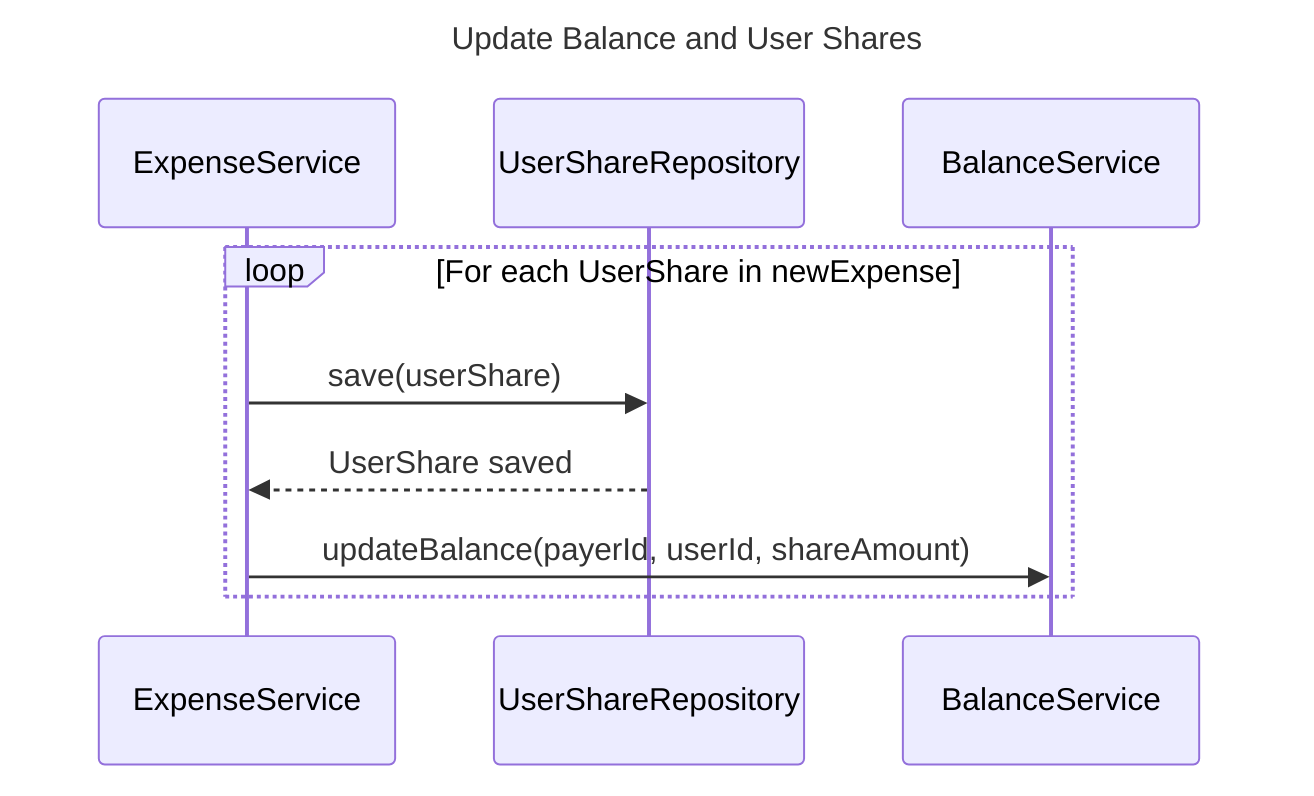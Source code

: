 sequenceDiagram
    title Update Balance and User Shares
    participant ExpenseService
    participant UserShareRepository
    participant BalanceService

    loop For each UserShare in newExpense
        ExpenseService->>UserShareRepository: save(userShare)
        UserShareRepository-->>ExpenseService: UserShare saved
        ExpenseService->>BalanceService: updateBalance(payerId, userId, shareAmount)
    end